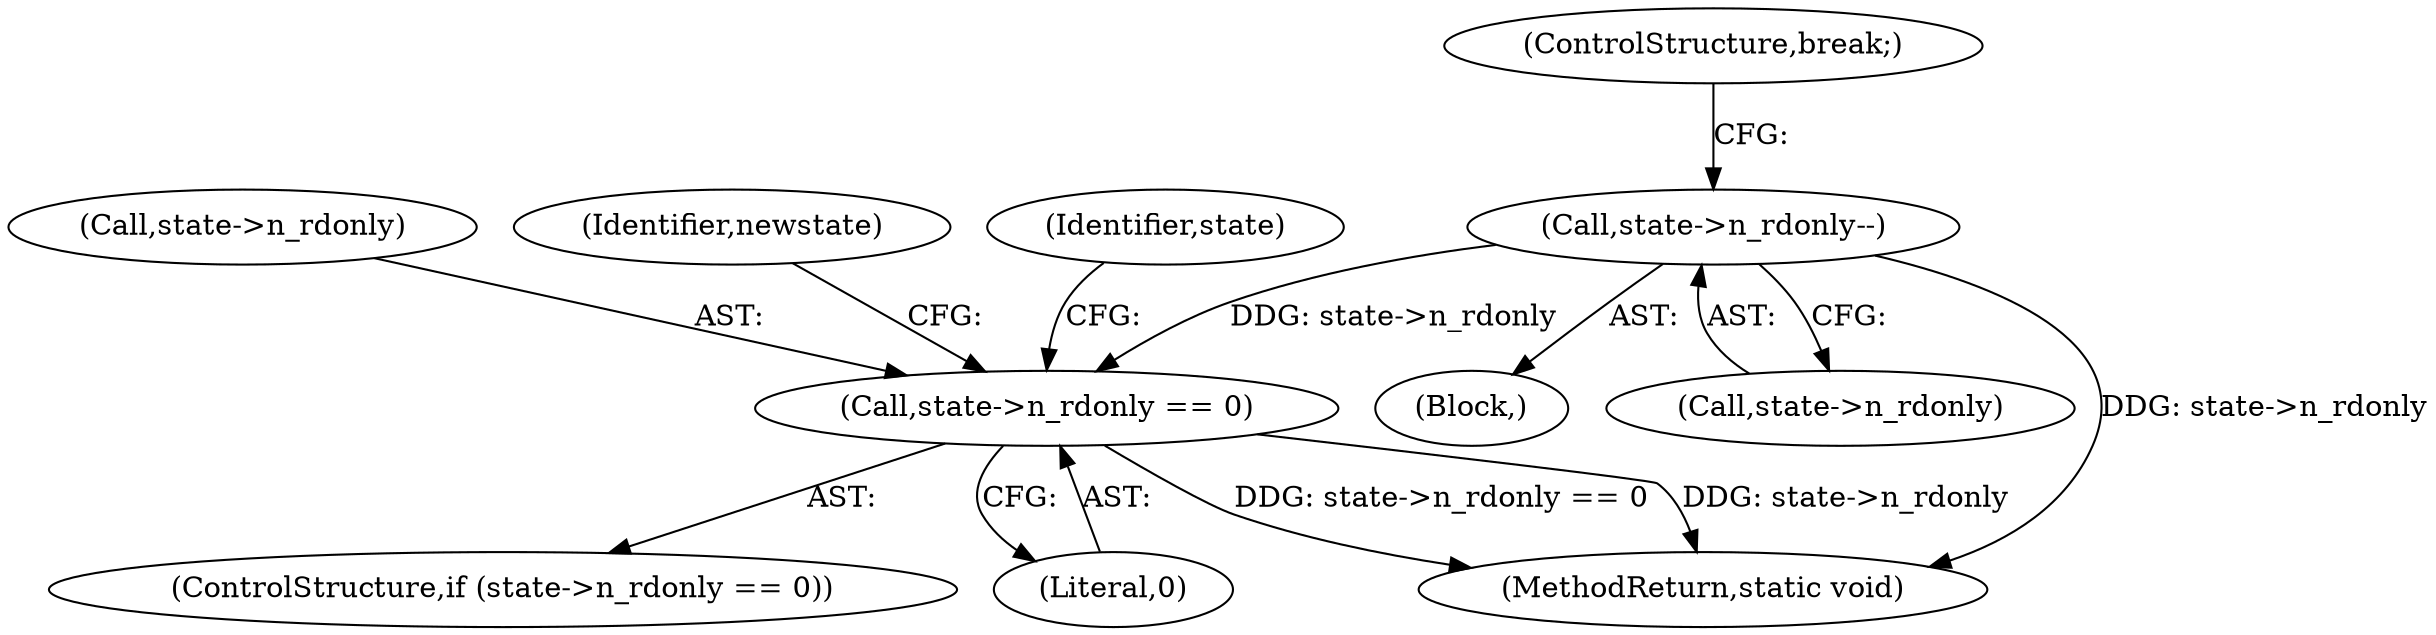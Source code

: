 digraph "0_linux_dc0b027dfadfcb8a5504f7d8052754bf8d501ab9_26@pointer" {
"1000136" [label="(Call,state->n_rdonly--)"];
"1000165" [label="(Call,state->n_rdonly == 0)"];
"1000166" [label="(Call,state->n_rdonly)"];
"1000247" [label="(MethodReturn,static void)"];
"1000164" [label="(ControlStructure,if (state->n_rdonly == 0))"];
"1000172" [label="(Identifier,newstate)"];
"1000137" [label="(Call,state->n_rdonly)"];
"1000140" [label="(ControlStructure,break;)"];
"1000193" [label="(Identifier,state)"];
"1000169" [label="(Literal,0)"];
"1000134" [label="(Block,)"];
"1000165" [label="(Call,state->n_rdonly == 0)"];
"1000136" [label="(Call,state->n_rdonly--)"];
"1000136" -> "1000134"  [label="AST: "];
"1000136" -> "1000137"  [label="CFG: "];
"1000137" -> "1000136"  [label="AST: "];
"1000140" -> "1000136"  [label="CFG: "];
"1000136" -> "1000247"  [label="DDG: state->n_rdonly"];
"1000136" -> "1000165"  [label="DDG: state->n_rdonly"];
"1000165" -> "1000164"  [label="AST: "];
"1000165" -> "1000169"  [label="CFG: "];
"1000166" -> "1000165"  [label="AST: "];
"1000169" -> "1000165"  [label="AST: "];
"1000172" -> "1000165"  [label="CFG: "];
"1000193" -> "1000165"  [label="CFG: "];
"1000165" -> "1000247"  [label="DDG: state->n_rdonly"];
"1000165" -> "1000247"  [label="DDG: state->n_rdonly == 0"];
}
